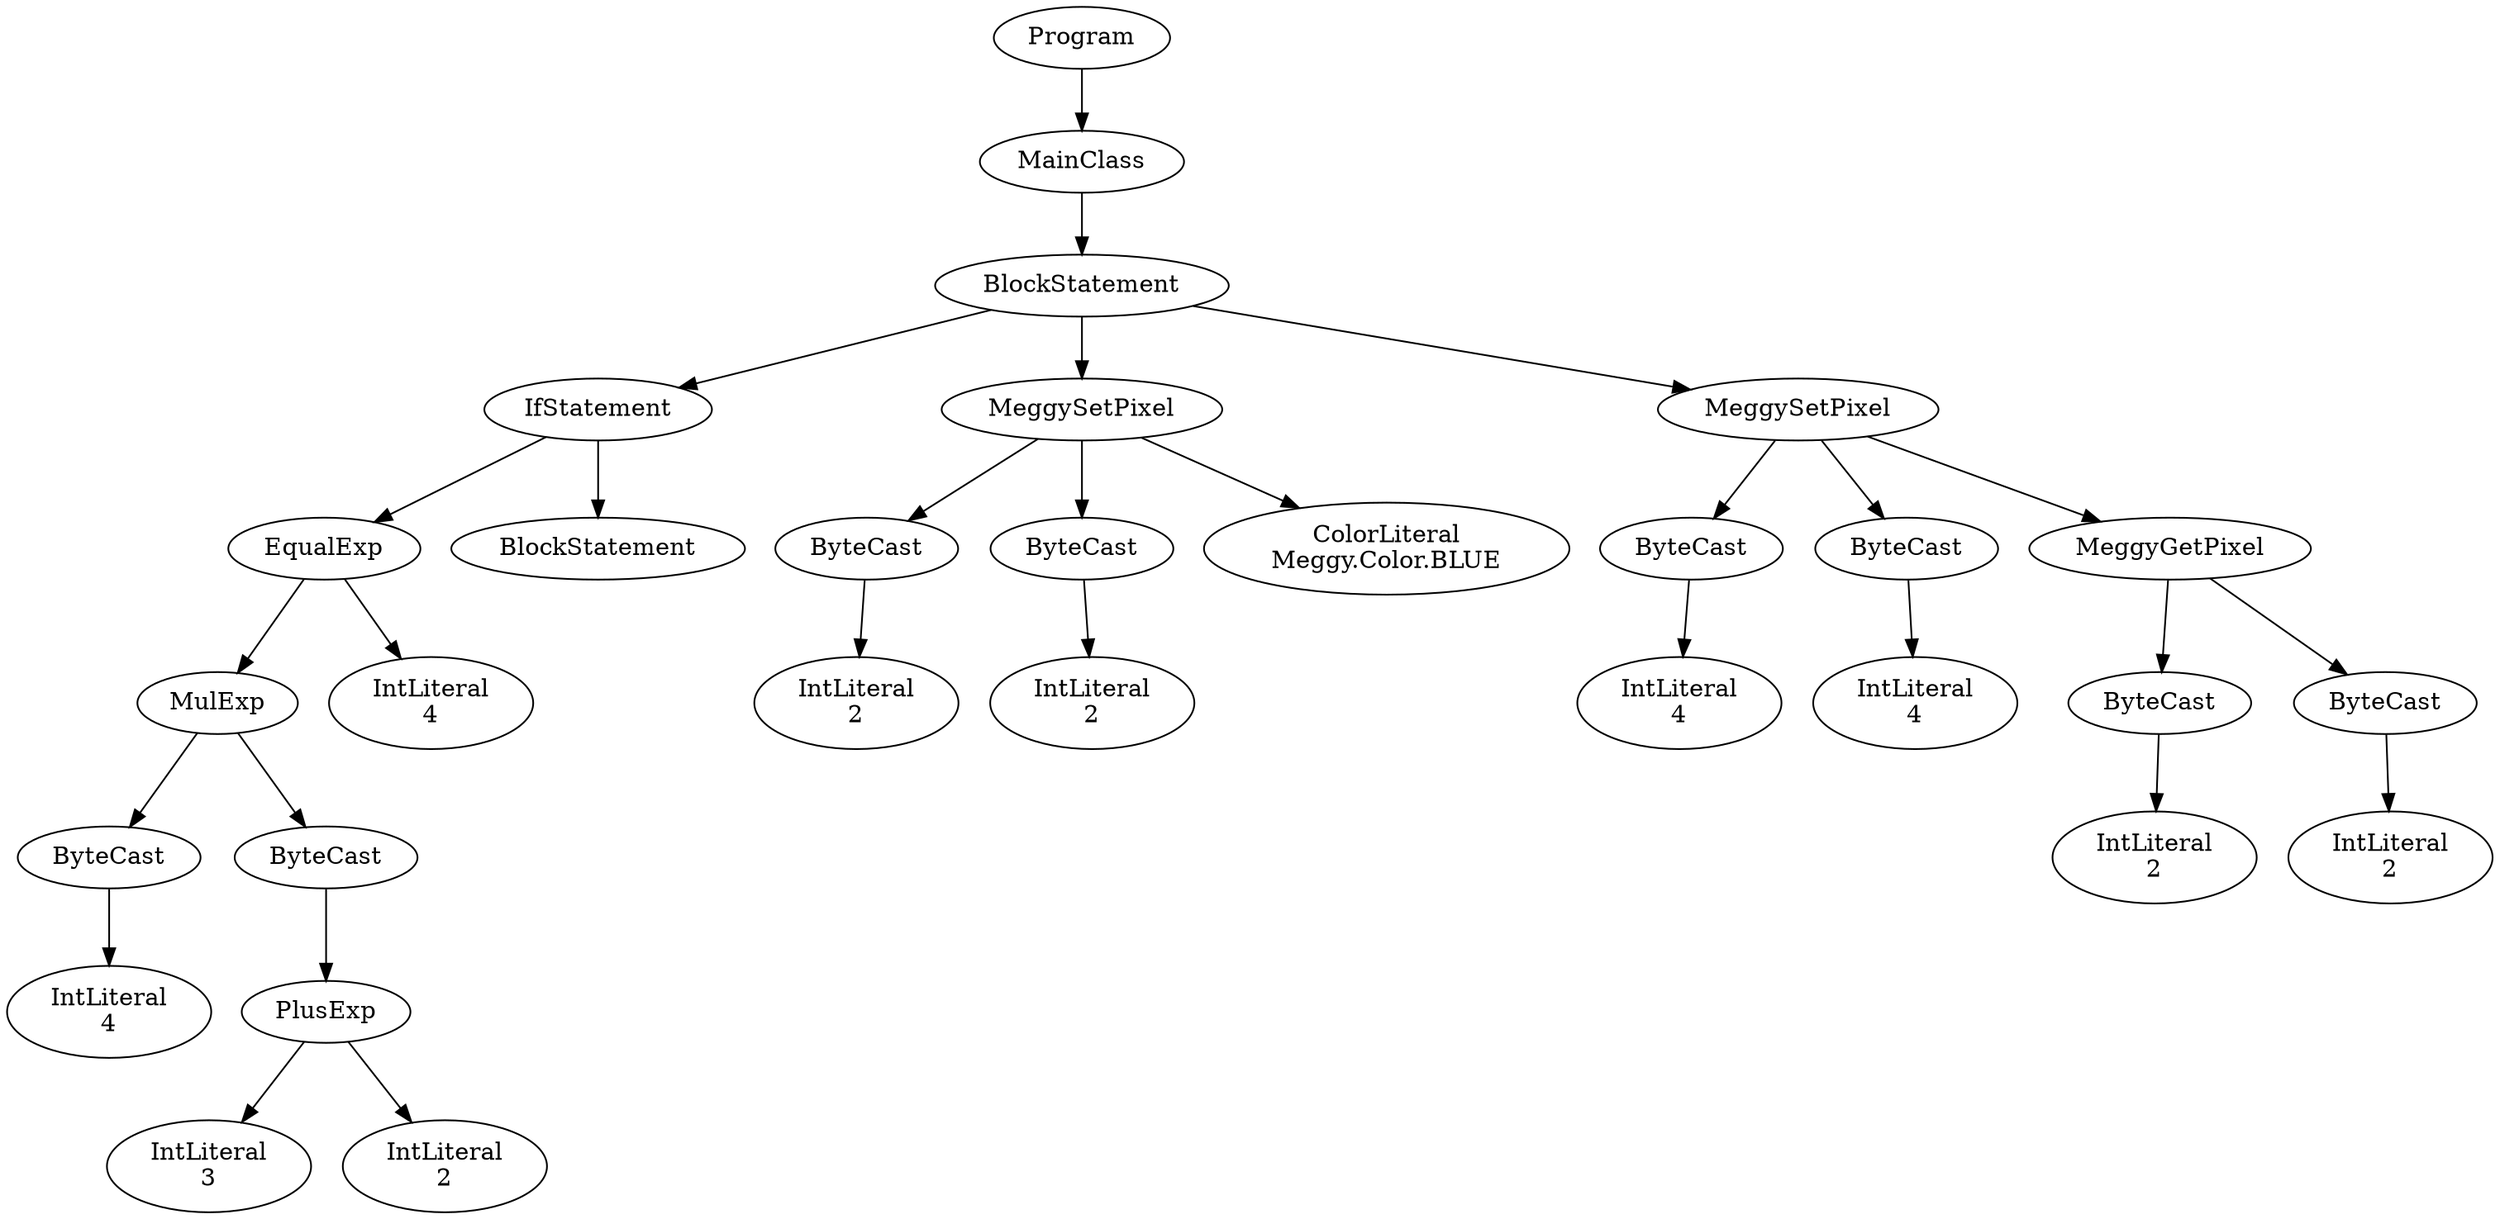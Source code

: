 digraph ASTGraph {
0 [ label="Program" ];
1 [ label="MainClass" ];
0 -> 1
2 [ label="BlockStatement" ];
1 -> 2
3 [ label="IfStatement" ];
2 -> 3
4 [ label="EqualExp" ];
3 -> 4
5 [ label="MulExp" ];
4 -> 5
6 [ label="ByteCast" ];
5 -> 6
7 [ label="IntLiteral\n4" ];
6 -> 7
8 [ label="ByteCast" ];
5 -> 8
9 [ label="PlusExp" ];
8 -> 9
10 [ label="IntLiteral\n3" ];
9 -> 10
11 [ label="IntLiteral\n2" ];
9 -> 11
12 [ label="IntLiteral\n4" ];
4 -> 12
13 [ label="BlockStatement" ];
3 -> 13
14 [ label="MeggySetPixel" ];
2 -> 14
15 [ label="ByteCast" ];
14 -> 15
16 [ label="IntLiteral\n2" ];
15 -> 16
17 [ label="ByteCast" ];
14 -> 17
18 [ label="IntLiteral\n2" ];
17 -> 18
19 [ label="ColorLiteral\nMeggy.Color.BLUE" ];
14 -> 19
20 [ label="MeggySetPixel" ];
2 -> 20
21 [ label="ByteCast" ];
20 -> 21
22 [ label="IntLiteral\n4" ];
21 -> 22
23 [ label="ByteCast" ];
20 -> 23
24 [ label="IntLiteral\n4" ];
23 -> 24
25 [ label="MeggyGetPixel" ];
20 -> 25
26 [ label="ByteCast" ];
25 -> 26
27 [ label="IntLiteral\n2" ];
26 -> 27
28 [ label="ByteCast" ];
25 -> 28
29 [ label="IntLiteral\n2" ];
28 -> 29
}
